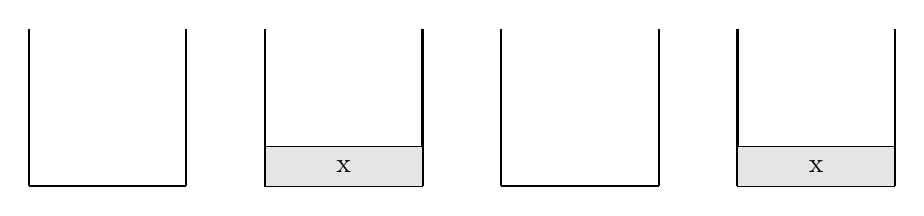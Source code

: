 \begin{tikzpicture}
	\tikzstyle{Node} = [rectangle, minimum width=2cm, minimum height=5mm, text centered, draw=black, fill= gray!20]
	\tikzstyle{arrow} = [thick,->,>=stealth]
	
	
	\draw [thick, black] (-3, 0) -- (-1, 0);
	\draw [thick, black] (-3, 0) -- (-3, 2);
	\draw [thick, black] (-1, 0) -- (-1, 2);
	
	\draw [thick, black] (0, 0) -- (2, 0);
	\draw [thick, black] (0, 0) -- (0, 2);
	\draw [thick, black] (2, 0) -- (2, 2);
	\node (x) [Node] at (1,0.25) {x};
	
	\draw [thick, black] (3, 0) -- (5, 0);
	\draw [thick, black] (3, 0) -- (3, 2);
	\draw [thick, black] (5, 0) -- (5, 2);
	
	\draw [thick, black] (6, 0) -- (8, 0);
	\draw [thick, black] (6, 0) -- (6, 2);
	\draw [thick, black] (8, 0) -- (8, 2);
	\node (x) [Node] at (7,0.25) {x};
\end{tikzpicture}